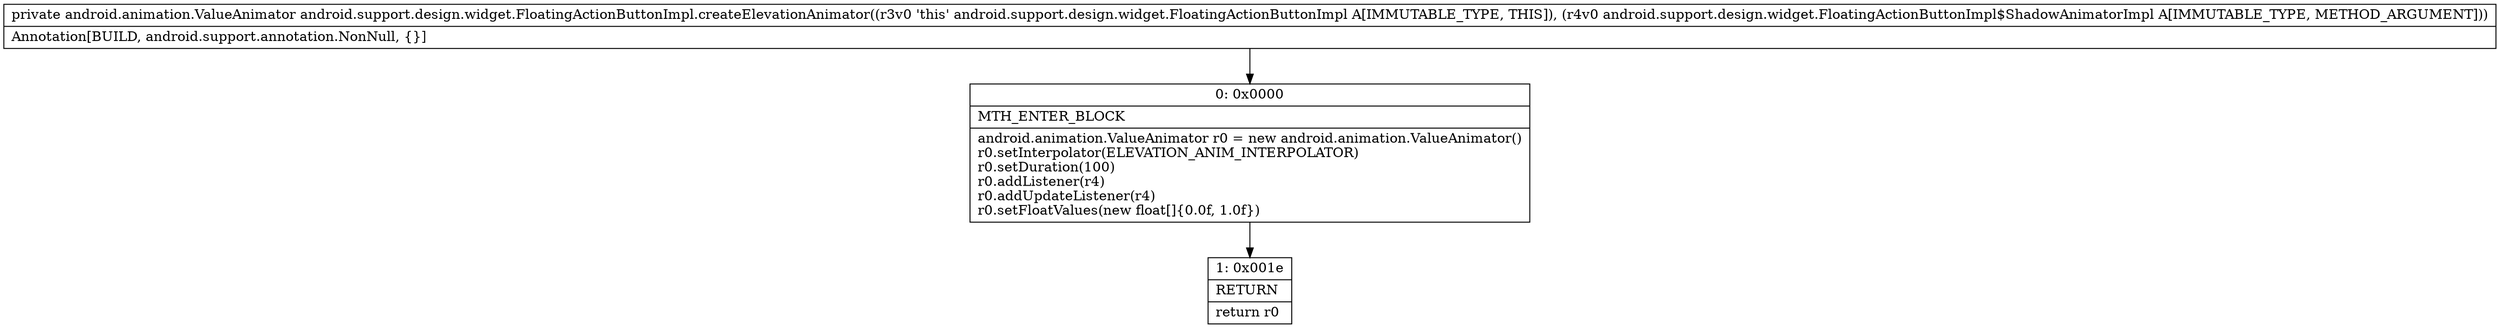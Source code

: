digraph "CFG forandroid.support.design.widget.FloatingActionButtonImpl.createElevationAnimator(Landroid\/support\/design\/widget\/FloatingActionButtonImpl$ShadowAnimatorImpl;)Landroid\/animation\/ValueAnimator;" {
Node_0 [shape=record,label="{0\:\ 0x0000|MTH_ENTER_BLOCK\l|android.animation.ValueAnimator r0 = new android.animation.ValueAnimator()\lr0.setInterpolator(ELEVATION_ANIM_INTERPOLATOR)\lr0.setDuration(100)\lr0.addListener(r4)\lr0.addUpdateListener(r4)\lr0.setFloatValues(new float[]\{0.0f, 1.0f\})\l}"];
Node_1 [shape=record,label="{1\:\ 0x001e|RETURN\l|return r0\l}"];
MethodNode[shape=record,label="{private android.animation.ValueAnimator android.support.design.widget.FloatingActionButtonImpl.createElevationAnimator((r3v0 'this' android.support.design.widget.FloatingActionButtonImpl A[IMMUTABLE_TYPE, THIS]), (r4v0 android.support.design.widget.FloatingActionButtonImpl$ShadowAnimatorImpl A[IMMUTABLE_TYPE, METHOD_ARGUMENT]))  | Annotation[BUILD, android.support.annotation.NonNull, \{\}]\l}"];
MethodNode -> Node_0;
Node_0 -> Node_1;
}

